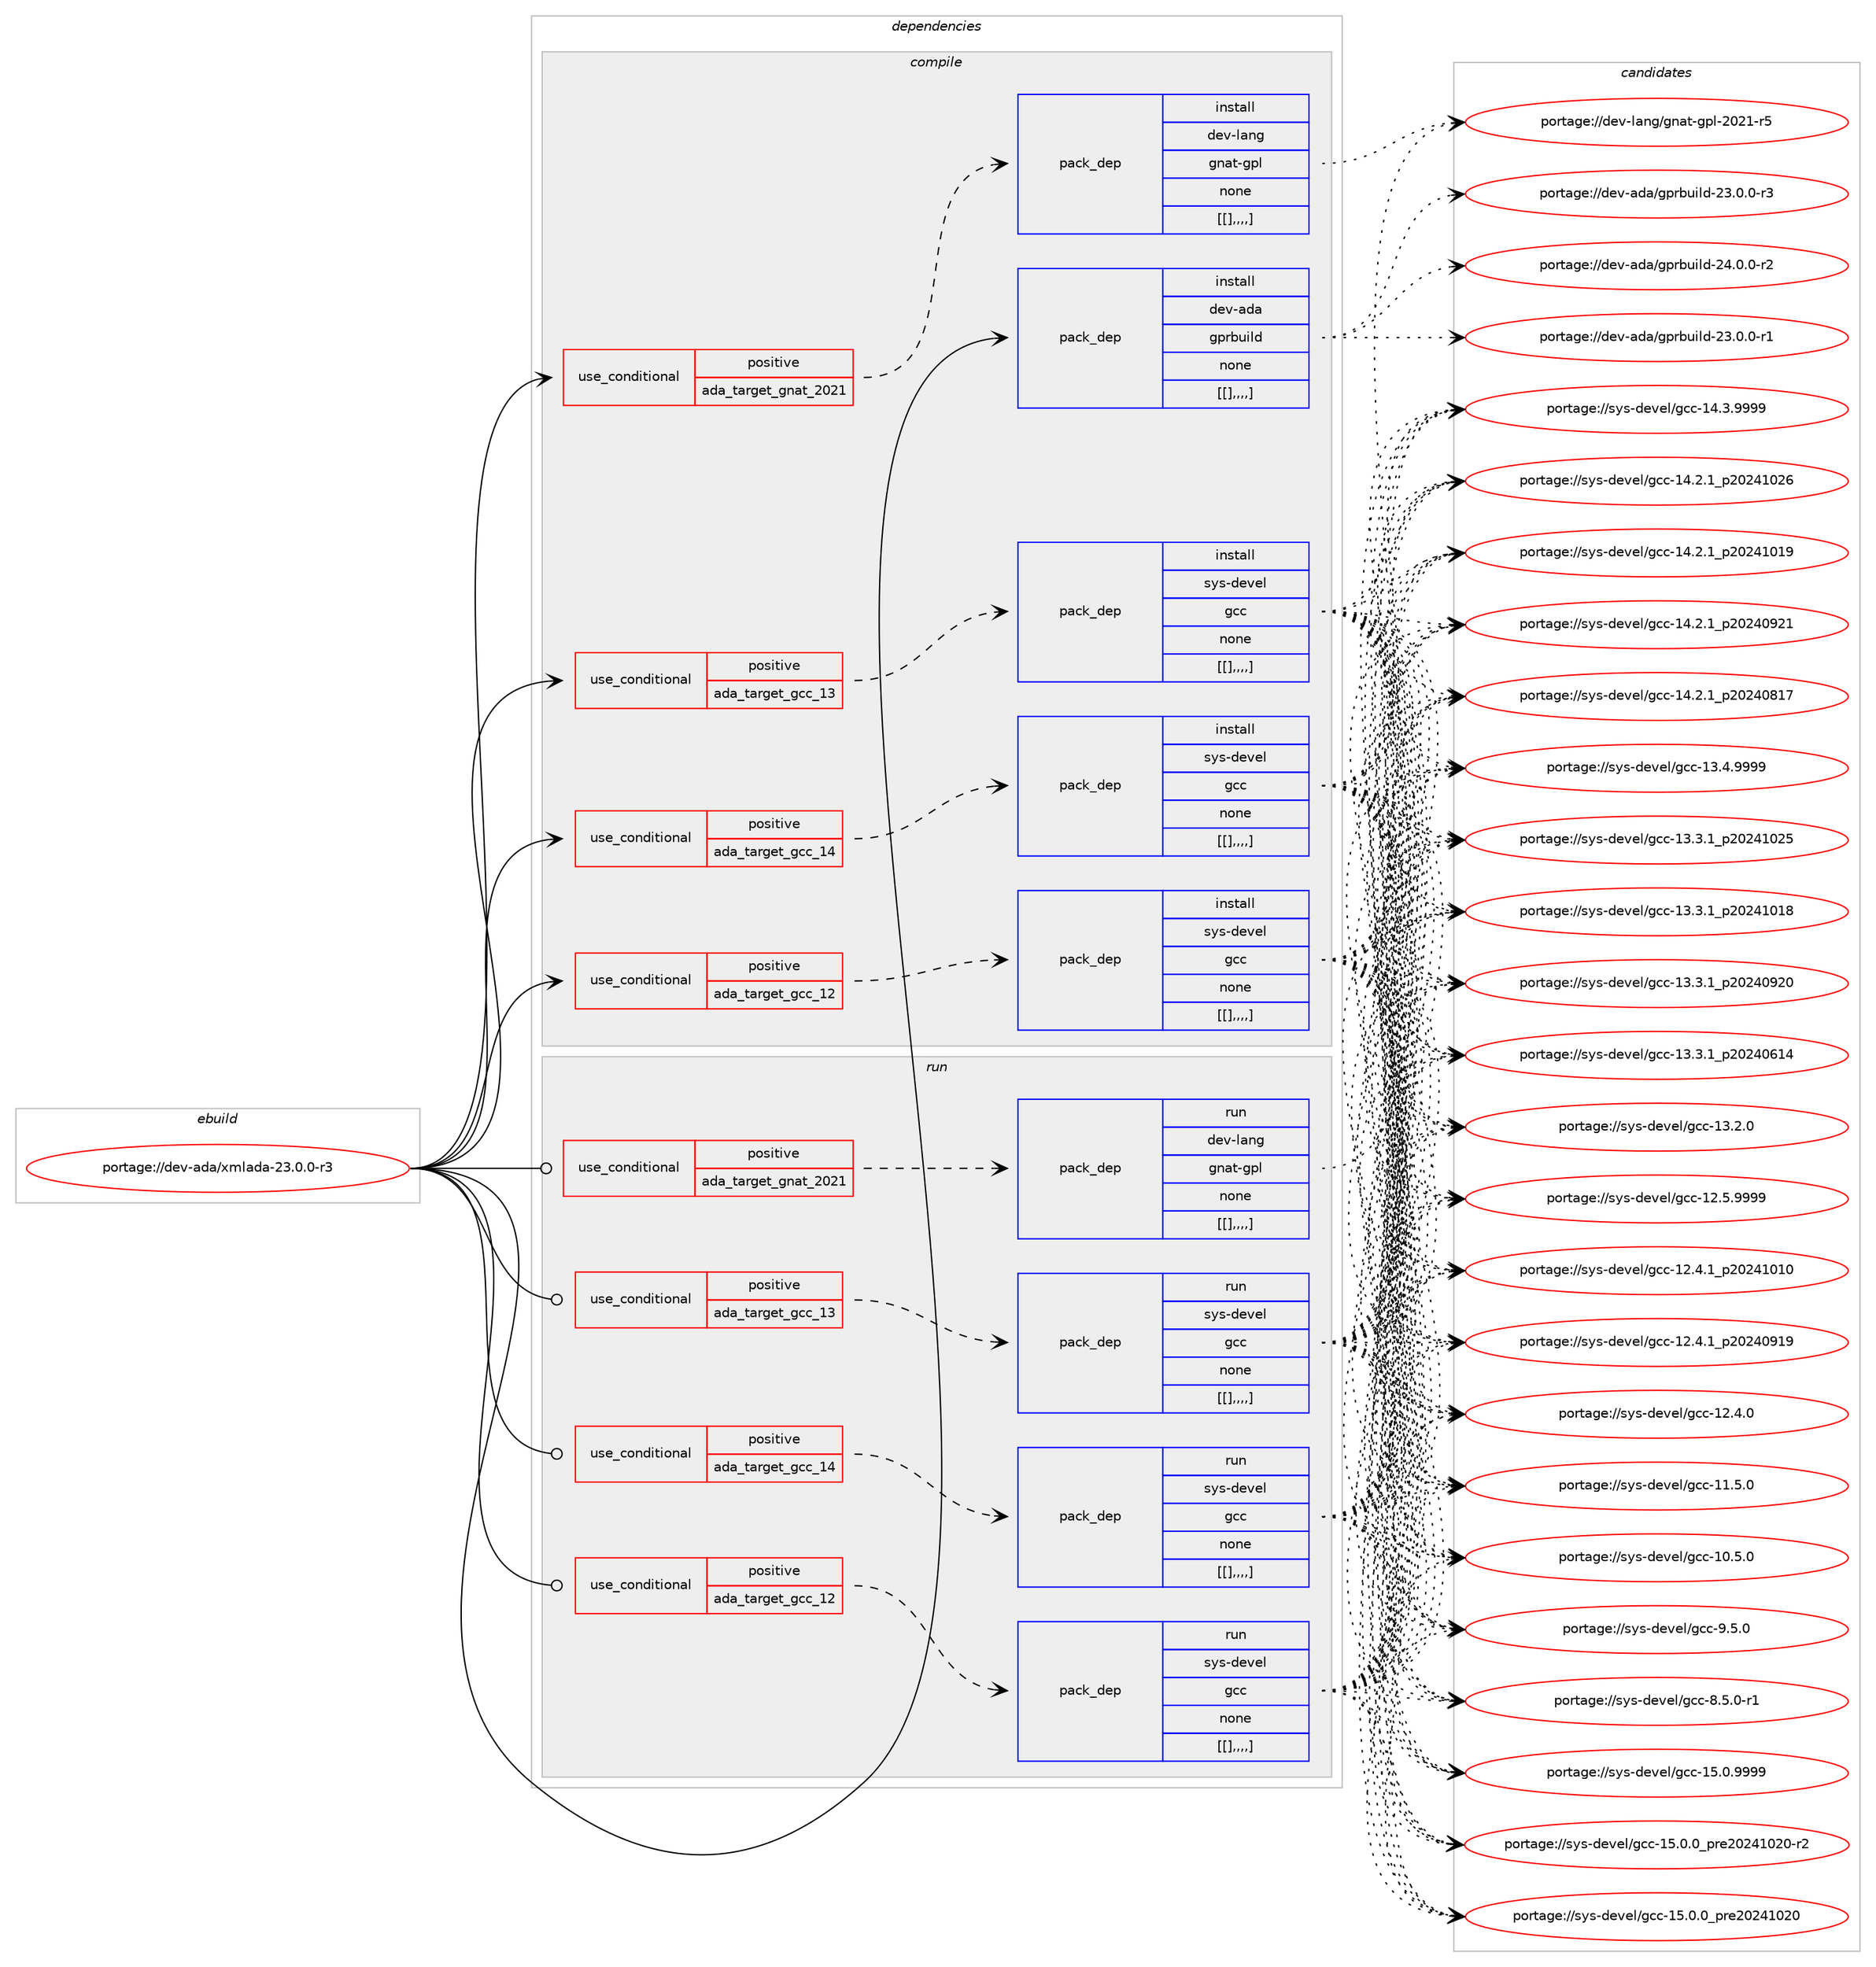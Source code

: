 digraph prolog {

# *************
# Graph options
# *************

newrank=true;
concentrate=true;
compound=true;
graph [rankdir=LR,fontname=Helvetica,fontsize=10,ranksep=1.5];#, ranksep=2.5, nodesep=0.2];
edge  [arrowhead=vee];
node  [fontname=Helvetica,fontsize=10];

# **********
# The ebuild
# **********

subgraph cluster_leftcol {
color=gray;
label=<<i>ebuild</i>>;
id [label="portage://dev-ada/xmlada-23.0.0-r3", color=red, width=4, href="../dev-ada/xmlada-23.0.0-r3.svg"];
}

# ****************
# The dependencies
# ****************

subgraph cluster_midcol {
color=gray;
label=<<i>dependencies</i>>;
subgraph cluster_compile {
fillcolor="#eeeeee";
style=filled;
label=<<i>compile</i>>;
subgraph cond18155 {
dependency67344 [label=<<TABLE BORDER="0" CELLBORDER="1" CELLSPACING="0" CELLPADDING="4"><TR><TD ROWSPAN="3" CELLPADDING="10">use_conditional</TD></TR><TR><TD>positive</TD></TR><TR><TD>ada_target_gcc_12</TD></TR></TABLE>>, shape=none, color=red];
subgraph pack48204 {
dependency67348 [label=<<TABLE BORDER="0" CELLBORDER="1" CELLSPACING="0" CELLPADDING="4" WIDTH="220"><TR><TD ROWSPAN="6" CELLPADDING="30">pack_dep</TD></TR><TR><TD WIDTH="110">install</TD></TR><TR><TD>sys-devel</TD></TR><TR><TD>gcc</TD></TR><TR><TD>none</TD></TR><TR><TD>[[],,,,]</TD></TR></TABLE>>, shape=none, color=blue];
}
dependency67344:e -> dependency67348:w [weight=20,style="dashed",arrowhead="vee"];
}
id:e -> dependency67344:w [weight=20,style="solid",arrowhead="vee"];
subgraph cond18165 {
dependency67354 [label=<<TABLE BORDER="0" CELLBORDER="1" CELLSPACING="0" CELLPADDING="4"><TR><TD ROWSPAN="3" CELLPADDING="10">use_conditional</TD></TR><TR><TD>positive</TD></TR><TR><TD>ada_target_gcc_13</TD></TR></TABLE>>, shape=none, color=red];
subgraph pack48219 {
dependency67373 [label=<<TABLE BORDER="0" CELLBORDER="1" CELLSPACING="0" CELLPADDING="4" WIDTH="220"><TR><TD ROWSPAN="6" CELLPADDING="30">pack_dep</TD></TR><TR><TD WIDTH="110">install</TD></TR><TR><TD>sys-devel</TD></TR><TR><TD>gcc</TD></TR><TR><TD>none</TD></TR><TR><TD>[[],,,,]</TD></TR></TABLE>>, shape=none, color=blue];
}
dependency67354:e -> dependency67373:w [weight=20,style="dashed",arrowhead="vee"];
}
id:e -> dependency67354:w [weight=20,style="solid",arrowhead="vee"];
subgraph cond18176 {
dependency67398 [label=<<TABLE BORDER="0" CELLBORDER="1" CELLSPACING="0" CELLPADDING="4"><TR><TD ROWSPAN="3" CELLPADDING="10">use_conditional</TD></TR><TR><TD>positive</TD></TR><TR><TD>ada_target_gcc_14</TD></TR></TABLE>>, shape=none, color=red];
subgraph pack48236 {
dependency67402 [label=<<TABLE BORDER="0" CELLBORDER="1" CELLSPACING="0" CELLPADDING="4" WIDTH="220"><TR><TD ROWSPAN="6" CELLPADDING="30">pack_dep</TD></TR><TR><TD WIDTH="110">install</TD></TR><TR><TD>sys-devel</TD></TR><TR><TD>gcc</TD></TR><TR><TD>none</TD></TR><TR><TD>[[],,,,]</TD></TR></TABLE>>, shape=none, color=blue];
}
dependency67398:e -> dependency67402:w [weight=20,style="dashed",arrowhead="vee"];
}
id:e -> dependency67398:w [weight=20,style="solid",arrowhead="vee"];
subgraph cond18184 {
dependency67407 [label=<<TABLE BORDER="0" CELLBORDER="1" CELLSPACING="0" CELLPADDING="4"><TR><TD ROWSPAN="3" CELLPADDING="10">use_conditional</TD></TR><TR><TD>positive</TD></TR><TR><TD>ada_target_gnat_2021</TD></TR></TABLE>>, shape=none, color=red];
subgraph pack48243 {
dependency67414 [label=<<TABLE BORDER="0" CELLBORDER="1" CELLSPACING="0" CELLPADDING="4" WIDTH="220"><TR><TD ROWSPAN="6" CELLPADDING="30">pack_dep</TD></TR><TR><TD WIDTH="110">install</TD></TR><TR><TD>dev-lang</TD></TR><TR><TD>gnat-gpl</TD></TR><TR><TD>none</TD></TR><TR><TD>[[],,,,]</TD></TR></TABLE>>, shape=none, color=blue];
}
dependency67407:e -> dependency67414:w [weight=20,style="dashed",arrowhead="vee"];
}
id:e -> dependency67407:w [weight=20,style="solid",arrowhead="vee"];
subgraph pack48291 {
dependency67494 [label=<<TABLE BORDER="0" CELLBORDER="1" CELLSPACING="0" CELLPADDING="4" WIDTH="220"><TR><TD ROWSPAN="6" CELLPADDING="30">pack_dep</TD></TR><TR><TD WIDTH="110">install</TD></TR><TR><TD>dev-ada</TD></TR><TR><TD>gprbuild</TD></TR><TR><TD>none</TD></TR><TR><TD>[[],,,,]</TD></TR></TABLE>>, shape=none, color=blue];
}
id:e -> dependency67494:w [weight=20,style="solid",arrowhead="vee"];
}
subgraph cluster_compileandrun {
fillcolor="#eeeeee";
style=filled;
label=<<i>compile and run</i>>;
}
subgraph cluster_run {
fillcolor="#eeeeee";
style=filled;
label=<<i>run</i>>;
subgraph cond18211 {
dependency67500 [label=<<TABLE BORDER="0" CELLBORDER="1" CELLSPACING="0" CELLPADDING="4"><TR><TD ROWSPAN="3" CELLPADDING="10">use_conditional</TD></TR><TR><TD>positive</TD></TR><TR><TD>ada_target_gcc_12</TD></TR></TABLE>>, shape=none, color=red];
subgraph pack48335 {
dependency67564 [label=<<TABLE BORDER="0" CELLBORDER="1" CELLSPACING="0" CELLPADDING="4" WIDTH="220"><TR><TD ROWSPAN="6" CELLPADDING="30">pack_dep</TD></TR><TR><TD WIDTH="110">run</TD></TR><TR><TD>sys-devel</TD></TR><TR><TD>gcc</TD></TR><TR><TD>none</TD></TR><TR><TD>[[],,,,]</TD></TR></TABLE>>, shape=none, color=blue];
}
dependency67500:e -> dependency67564:w [weight=20,style="dashed",arrowhead="vee"];
}
id:e -> dependency67500:w [weight=20,style="solid",arrowhead="odot"];
subgraph cond18227 {
dependency67611 [label=<<TABLE BORDER="0" CELLBORDER="1" CELLSPACING="0" CELLPADDING="4"><TR><TD ROWSPAN="3" CELLPADDING="10">use_conditional</TD></TR><TR><TD>positive</TD></TR><TR><TD>ada_target_gcc_13</TD></TR></TABLE>>, shape=none, color=red];
subgraph pack48404 {
dependency67629 [label=<<TABLE BORDER="0" CELLBORDER="1" CELLSPACING="0" CELLPADDING="4" WIDTH="220"><TR><TD ROWSPAN="6" CELLPADDING="30">pack_dep</TD></TR><TR><TD WIDTH="110">run</TD></TR><TR><TD>sys-devel</TD></TR><TR><TD>gcc</TD></TR><TR><TD>none</TD></TR><TR><TD>[[],,,,]</TD></TR></TABLE>>, shape=none, color=blue];
}
dependency67611:e -> dependency67629:w [weight=20,style="dashed",arrowhead="vee"];
}
id:e -> dependency67611:w [weight=20,style="solid",arrowhead="odot"];
subgraph cond18247 {
dependency67698 [label=<<TABLE BORDER="0" CELLBORDER="1" CELLSPACING="0" CELLPADDING="4"><TR><TD ROWSPAN="3" CELLPADDING="10">use_conditional</TD></TR><TR><TD>positive</TD></TR><TR><TD>ada_target_gcc_14</TD></TR></TABLE>>, shape=none, color=red];
subgraph pack48476 {
dependency67751 [label=<<TABLE BORDER="0" CELLBORDER="1" CELLSPACING="0" CELLPADDING="4" WIDTH="220"><TR><TD ROWSPAN="6" CELLPADDING="30">pack_dep</TD></TR><TR><TD WIDTH="110">run</TD></TR><TR><TD>sys-devel</TD></TR><TR><TD>gcc</TD></TR><TR><TD>none</TD></TR><TR><TD>[[],,,,]</TD></TR></TABLE>>, shape=none, color=blue];
}
dependency67698:e -> dependency67751:w [weight=20,style="dashed",arrowhead="vee"];
}
id:e -> dependency67698:w [weight=20,style="solid",arrowhead="odot"];
subgraph cond18290 {
dependency67822 [label=<<TABLE BORDER="0" CELLBORDER="1" CELLSPACING="0" CELLPADDING="4"><TR><TD ROWSPAN="3" CELLPADDING="10">use_conditional</TD></TR><TR><TD>positive</TD></TR><TR><TD>ada_target_gnat_2021</TD></TR></TABLE>>, shape=none, color=red];
subgraph pack48564 {
dependency67892 [label=<<TABLE BORDER="0" CELLBORDER="1" CELLSPACING="0" CELLPADDING="4" WIDTH="220"><TR><TD ROWSPAN="6" CELLPADDING="30">pack_dep</TD></TR><TR><TD WIDTH="110">run</TD></TR><TR><TD>dev-lang</TD></TR><TR><TD>gnat-gpl</TD></TR><TR><TD>none</TD></TR><TR><TD>[[],,,,]</TD></TR></TABLE>>, shape=none, color=blue];
}
dependency67822:e -> dependency67892:w [weight=20,style="dashed",arrowhead="vee"];
}
id:e -> dependency67822:w [weight=20,style="solid",arrowhead="odot"];
}
}

# **************
# The candidates
# **************

subgraph cluster_choices {
rank=same;
color=gray;
label=<<i>candidates</i>>;

subgraph choice47369 {
color=black;
nodesep=1;
choice1151211154510010111810110847103999945495346484657575757 [label="portage://sys-devel/gcc-15.0.9999", color=red, width=4,href="../sys-devel/gcc-15.0.9999.svg"];
choice11512111545100101118101108471039999454953464846489511211410150485052494850484511450 [label="portage://sys-devel/gcc-15.0.0_pre20241020-r2", color=red, width=4,href="../sys-devel/gcc-15.0.0_pre20241020-r2.svg"];
choice1151211154510010111810110847103999945495346484648951121141015048505249485048 [label="portage://sys-devel/gcc-15.0.0_pre20241020", color=red, width=4,href="../sys-devel/gcc-15.0.0_pre20241020.svg"];
choice1151211154510010111810110847103999945495246514657575757 [label="portage://sys-devel/gcc-14.3.9999", color=red, width=4,href="../sys-devel/gcc-14.3.9999.svg"];
choice1151211154510010111810110847103999945495246504649951125048505249485054 [label="portage://sys-devel/gcc-14.2.1_p20241026", color=red, width=4,href="../sys-devel/gcc-14.2.1_p20241026.svg"];
choice1151211154510010111810110847103999945495246504649951125048505249484957 [label="portage://sys-devel/gcc-14.2.1_p20241019", color=red, width=4,href="../sys-devel/gcc-14.2.1_p20241019.svg"];
choice1151211154510010111810110847103999945495246504649951125048505248575049 [label="portage://sys-devel/gcc-14.2.1_p20240921", color=red, width=4,href="../sys-devel/gcc-14.2.1_p20240921.svg"];
choice1151211154510010111810110847103999945495246504649951125048505248564955 [label="portage://sys-devel/gcc-14.2.1_p20240817", color=red, width=4,href="../sys-devel/gcc-14.2.1_p20240817.svg"];
choice1151211154510010111810110847103999945495146524657575757 [label="portage://sys-devel/gcc-13.4.9999", color=red, width=4,href="../sys-devel/gcc-13.4.9999.svg"];
choice1151211154510010111810110847103999945495146514649951125048505249485053 [label="portage://sys-devel/gcc-13.3.1_p20241025", color=red, width=4,href="../sys-devel/gcc-13.3.1_p20241025.svg"];
choice1151211154510010111810110847103999945495146514649951125048505249484956 [label="portage://sys-devel/gcc-13.3.1_p20241018", color=red, width=4,href="../sys-devel/gcc-13.3.1_p20241018.svg"];
choice1151211154510010111810110847103999945495146514649951125048505248575048 [label="portage://sys-devel/gcc-13.3.1_p20240920", color=red, width=4,href="../sys-devel/gcc-13.3.1_p20240920.svg"];
choice1151211154510010111810110847103999945495146514649951125048505248544952 [label="portage://sys-devel/gcc-13.3.1_p20240614", color=red, width=4,href="../sys-devel/gcc-13.3.1_p20240614.svg"];
choice1151211154510010111810110847103999945495146504648 [label="portage://sys-devel/gcc-13.2.0", color=red, width=4,href="../sys-devel/gcc-13.2.0.svg"];
choice1151211154510010111810110847103999945495046534657575757 [label="portage://sys-devel/gcc-12.5.9999", color=red, width=4,href="../sys-devel/gcc-12.5.9999.svg"];
choice1151211154510010111810110847103999945495046524649951125048505249484948 [label="portage://sys-devel/gcc-12.4.1_p20241010", color=red, width=4,href="../sys-devel/gcc-12.4.1_p20241010.svg"];
choice1151211154510010111810110847103999945495046524649951125048505248574957 [label="portage://sys-devel/gcc-12.4.1_p20240919", color=red, width=4,href="../sys-devel/gcc-12.4.1_p20240919.svg"];
choice1151211154510010111810110847103999945495046524648 [label="portage://sys-devel/gcc-12.4.0", color=red, width=4,href="../sys-devel/gcc-12.4.0.svg"];
choice1151211154510010111810110847103999945494946534648 [label="portage://sys-devel/gcc-11.5.0", color=red, width=4,href="../sys-devel/gcc-11.5.0.svg"];
choice1151211154510010111810110847103999945494846534648 [label="portage://sys-devel/gcc-10.5.0", color=red, width=4,href="../sys-devel/gcc-10.5.0.svg"];
choice11512111545100101118101108471039999455746534648 [label="portage://sys-devel/gcc-9.5.0", color=red, width=4,href="../sys-devel/gcc-9.5.0.svg"];
choice115121115451001011181011084710399994556465346484511449 [label="portage://sys-devel/gcc-8.5.0-r1", color=red, width=4,href="../sys-devel/gcc-8.5.0-r1.svg"];
dependency67348:e -> choice1151211154510010111810110847103999945495346484657575757:w [style=dotted,weight="100"];
dependency67348:e -> choice11512111545100101118101108471039999454953464846489511211410150485052494850484511450:w [style=dotted,weight="100"];
dependency67348:e -> choice1151211154510010111810110847103999945495346484648951121141015048505249485048:w [style=dotted,weight="100"];
dependency67348:e -> choice1151211154510010111810110847103999945495246514657575757:w [style=dotted,weight="100"];
dependency67348:e -> choice1151211154510010111810110847103999945495246504649951125048505249485054:w [style=dotted,weight="100"];
dependency67348:e -> choice1151211154510010111810110847103999945495246504649951125048505249484957:w [style=dotted,weight="100"];
dependency67348:e -> choice1151211154510010111810110847103999945495246504649951125048505248575049:w [style=dotted,weight="100"];
dependency67348:e -> choice1151211154510010111810110847103999945495246504649951125048505248564955:w [style=dotted,weight="100"];
dependency67348:e -> choice1151211154510010111810110847103999945495146524657575757:w [style=dotted,weight="100"];
dependency67348:e -> choice1151211154510010111810110847103999945495146514649951125048505249485053:w [style=dotted,weight="100"];
dependency67348:e -> choice1151211154510010111810110847103999945495146514649951125048505249484956:w [style=dotted,weight="100"];
dependency67348:e -> choice1151211154510010111810110847103999945495146514649951125048505248575048:w [style=dotted,weight="100"];
dependency67348:e -> choice1151211154510010111810110847103999945495146514649951125048505248544952:w [style=dotted,weight="100"];
dependency67348:e -> choice1151211154510010111810110847103999945495146504648:w [style=dotted,weight="100"];
dependency67348:e -> choice1151211154510010111810110847103999945495046534657575757:w [style=dotted,weight="100"];
dependency67348:e -> choice1151211154510010111810110847103999945495046524649951125048505249484948:w [style=dotted,weight="100"];
dependency67348:e -> choice1151211154510010111810110847103999945495046524649951125048505248574957:w [style=dotted,weight="100"];
dependency67348:e -> choice1151211154510010111810110847103999945495046524648:w [style=dotted,weight="100"];
dependency67348:e -> choice1151211154510010111810110847103999945494946534648:w [style=dotted,weight="100"];
dependency67348:e -> choice1151211154510010111810110847103999945494846534648:w [style=dotted,weight="100"];
dependency67348:e -> choice11512111545100101118101108471039999455746534648:w [style=dotted,weight="100"];
dependency67348:e -> choice115121115451001011181011084710399994556465346484511449:w [style=dotted,weight="100"];
}
subgraph choice47389 {
color=black;
nodesep=1;
choice1151211154510010111810110847103999945495346484657575757 [label="portage://sys-devel/gcc-15.0.9999", color=red, width=4,href="../sys-devel/gcc-15.0.9999.svg"];
choice11512111545100101118101108471039999454953464846489511211410150485052494850484511450 [label="portage://sys-devel/gcc-15.0.0_pre20241020-r2", color=red, width=4,href="../sys-devel/gcc-15.0.0_pre20241020-r2.svg"];
choice1151211154510010111810110847103999945495346484648951121141015048505249485048 [label="portage://sys-devel/gcc-15.0.0_pre20241020", color=red, width=4,href="../sys-devel/gcc-15.0.0_pre20241020.svg"];
choice1151211154510010111810110847103999945495246514657575757 [label="portage://sys-devel/gcc-14.3.9999", color=red, width=4,href="../sys-devel/gcc-14.3.9999.svg"];
choice1151211154510010111810110847103999945495246504649951125048505249485054 [label="portage://sys-devel/gcc-14.2.1_p20241026", color=red, width=4,href="../sys-devel/gcc-14.2.1_p20241026.svg"];
choice1151211154510010111810110847103999945495246504649951125048505249484957 [label="portage://sys-devel/gcc-14.2.1_p20241019", color=red, width=4,href="../sys-devel/gcc-14.2.1_p20241019.svg"];
choice1151211154510010111810110847103999945495246504649951125048505248575049 [label="portage://sys-devel/gcc-14.2.1_p20240921", color=red, width=4,href="../sys-devel/gcc-14.2.1_p20240921.svg"];
choice1151211154510010111810110847103999945495246504649951125048505248564955 [label="portage://sys-devel/gcc-14.2.1_p20240817", color=red, width=4,href="../sys-devel/gcc-14.2.1_p20240817.svg"];
choice1151211154510010111810110847103999945495146524657575757 [label="portage://sys-devel/gcc-13.4.9999", color=red, width=4,href="../sys-devel/gcc-13.4.9999.svg"];
choice1151211154510010111810110847103999945495146514649951125048505249485053 [label="portage://sys-devel/gcc-13.3.1_p20241025", color=red, width=4,href="../sys-devel/gcc-13.3.1_p20241025.svg"];
choice1151211154510010111810110847103999945495146514649951125048505249484956 [label="portage://sys-devel/gcc-13.3.1_p20241018", color=red, width=4,href="../sys-devel/gcc-13.3.1_p20241018.svg"];
choice1151211154510010111810110847103999945495146514649951125048505248575048 [label="portage://sys-devel/gcc-13.3.1_p20240920", color=red, width=4,href="../sys-devel/gcc-13.3.1_p20240920.svg"];
choice1151211154510010111810110847103999945495146514649951125048505248544952 [label="portage://sys-devel/gcc-13.3.1_p20240614", color=red, width=4,href="../sys-devel/gcc-13.3.1_p20240614.svg"];
choice1151211154510010111810110847103999945495146504648 [label="portage://sys-devel/gcc-13.2.0", color=red, width=4,href="../sys-devel/gcc-13.2.0.svg"];
choice1151211154510010111810110847103999945495046534657575757 [label="portage://sys-devel/gcc-12.5.9999", color=red, width=4,href="../sys-devel/gcc-12.5.9999.svg"];
choice1151211154510010111810110847103999945495046524649951125048505249484948 [label="portage://sys-devel/gcc-12.4.1_p20241010", color=red, width=4,href="../sys-devel/gcc-12.4.1_p20241010.svg"];
choice1151211154510010111810110847103999945495046524649951125048505248574957 [label="portage://sys-devel/gcc-12.4.1_p20240919", color=red, width=4,href="../sys-devel/gcc-12.4.1_p20240919.svg"];
choice1151211154510010111810110847103999945495046524648 [label="portage://sys-devel/gcc-12.4.0", color=red, width=4,href="../sys-devel/gcc-12.4.0.svg"];
choice1151211154510010111810110847103999945494946534648 [label="portage://sys-devel/gcc-11.5.0", color=red, width=4,href="../sys-devel/gcc-11.5.0.svg"];
choice1151211154510010111810110847103999945494846534648 [label="portage://sys-devel/gcc-10.5.0", color=red, width=4,href="../sys-devel/gcc-10.5.0.svg"];
choice11512111545100101118101108471039999455746534648 [label="portage://sys-devel/gcc-9.5.0", color=red, width=4,href="../sys-devel/gcc-9.5.0.svg"];
choice115121115451001011181011084710399994556465346484511449 [label="portage://sys-devel/gcc-8.5.0-r1", color=red, width=4,href="../sys-devel/gcc-8.5.0-r1.svg"];
dependency67373:e -> choice1151211154510010111810110847103999945495346484657575757:w [style=dotted,weight="100"];
dependency67373:e -> choice11512111545100101118101108471039999454953464846489511211410150485052494850484511450:w [style=dotted,weight="100"];
dependency67373:e -> choice1151211154510010111810110847103999945495346484648951121141015048505249485048:w [style=dotted,weight="100"];
dependency67373:e -> choice1151211154510010111810110847103999945495246514657575757:w [style=dotted,weight="100"];
dependency67373:e -> choice1151211154510010111810110847103999945495246504649951125048505249485054:w [style=dotted,weight="100"];
dependency67373:e -> choice1151211154510010111810110847103999945495246504649951125048505249484957:w [style=dotted,weight="100"];
dependency67373:e -> choice1151211154510010111810110847103999945495246504649951125048505248575049:w [style=dotted,weight="100"];
dependency67373:e -> choice1151211154510010111810110847103999945495246504649951125048505248564955:w [style=dotted,weight="100"];
dependency67373:e -> choice1151211154510010111810110847103999945495146524657575757:w [style=dotted,weight="100"];
dependency67373:e -> choice1151211154510010111810110847103999945495146514649951125048505249485053:w [style=dotted,weight="100"];
dependency67373:e -> choice1151211154510010111810110847103999945495146514649951125048505249484956:w [style=dotted,weight="100"];
dependency67373:e -> choice1151211154510010111810110847103999945495146514649951125048505248575048:w [style=dotted,weight="100"];
dependency67373:e -> choice1151211154510010111810110847103999945495146514649951125048505248544952:w [style=dotted,weight="100"];
dependency67373:e -> choice1151211154510010111810110847103999945495146504648:w [style=dotted,weight="100"];
dependency67373:e -> choice1151211154510010111810110847103999945495046534657575757:w [style=dotted,weight="100"];
dependency67373:e -> choice1151211154510010111810110847103999945495046524649951125048505249484948:w [style=dotted,weight="100"];
dependency67373:e -> choice1151211154510010111810110847103999945495046524649951125048505248574957:w [style=dotted,weight="100"];
dependency67373:e -> choice1151211154510010111810110847103999945495046524648:w [style=dotted,weight="100"];
dependency67373:e -> choice1151211154510010111810110847103999945494946534648:w [style=dotted,weight="100"];
dependency67373:e -> choice1151211154510010111810110847103999945494846534648:w [style=dotted,weight="100"];
dependency67373:e -> choice11512111545100101118101108471039999455746534648:w [style=dotted,weight="100"];
dependency67373:e -> choice115121115451001011181011084710399994556465346484511449:w [style=dotted,weight="100"];
}
subgraph choice47424 {
color=black;
nodesep=1;
choice1151211154510010111810110847103999945495346484657575757 [label="portage://sys-devel/gcc-15.0.9999", color=red, width=4,href="../sys-devel/gcc-15.0.9999.svg"];
choice11512111545100101118101108471039999454953464846489511211410150485052494850484511450 [label="portage://sys-devel/gcc-15.0.0_pre20241020-r2", color=red, width=4,href="../sys-devel/gcc-15.0.0_pre20241020-r2.svg"];
choice1151211154510010111810110847103999945495346484648951121141015048505249485048 [label="portage://sys-devel/gcc-15.0.0_pre20241020", color=red, width=4,href="../sys-devel/gcc-15.0.0_pre20241020.svg"];
choice1151211154510010111810110847103999945495246514657575757 [label="portage://sys-devel/gcc-14.3.9999", color=red, width=4,href="../sys-devel/gcc-14.3.9999.svg"];
choice1151211154510010111810110847103999945495246504649951125048505249485054 [label="portage://sys-devel/gcc-14.2.1_p20241026", color=red, width=4,href="../sys-devel/gcc-14.2.1_p20241026.svg"];
choice1151211154510010111810110847103999945495246504649951125048505249484957 [label="portage://sys-devel/gcc-14.2.1_p20241019", color=red, width=4,href="../sys-devel/gcc-14.2.1_p20241019.svg"];
choice1151211154510010111810110847103999945495246504649951125048505248575049 [label="portage://sys-devel/gcc-14.2.1_p20240921", color=red, width=4,href="../sys-devel/gcc-14.2.1_p20240921.svg"];
choice1151211154510010111810110847103999945495246504649951125048505248564955 [label="portage://sys-devel/gcc-14.2.1_p20240817", color=red, width=4,href="../sys-devel/gcc-14.2.1_p20240817.svg"];
choice1151211154510010111810110847103999945495146524657575757 [label="portage://sys-devel/gcc-13.4.9999", color=red, width=4,href="../sys-devel/gcc-13.4.9999.svg"];
choice1151211154510010111810110847103999945495146514649951125048505249485053 [label="portage://sys-devel/gcc-13.3.1_p20241025", color=red, width=4,href="../sys-devel/gcc-13.3.1_p20241025.svg"];
choice1151211154510010111810110847103999945495146514649951125048505249484956 [label="portage://sys-devel/gcc-13.3.1_p20241018", color=red, width=4,href="../sys-devel/gcc-13.3.1_p20241018.svg"];
choice1151211154510010111810110847103999945495146514649951125048505248575048 [label="portage://sys-devel/gcc-13.3.1_p20240920", color=red, width=4,href="../sys-devel/gcc-13.3.1_p20240920.svg"];
choice1151211154510010111810110847103999945495146514649951125048505248544952 [label="portage://sys-devel/gcc-13.3.1_p20240614", color=red, width=4,href="../sys-devel/gcc-13.3.1_p20240614.svg"];
choice1151211154510010111810110847103999945495146504648 [label="portage://sys-devel/gcc-13.2.0", color=red, width=4,href="../sys-devel/gcc-13.2.0.svg"];
choice1151211154510010111810110847103999945495046534657575757 [label="portage://sys-devel/gcc-12.5.9999", color=red, width=4,href="../sys-devel/gcc-12.5.9999.svg"];
choice1151211154510010111810110847103999945495046524649951125048505249484948 [label="portage://sys-devel/gcc-12.4.1_p20241010", color=red, width=4,href="../sys-devel/gcc-12.4.1_p20241010.svg"];
choice1151211154510010111810110847103999945495046524649951125048505248574957 [label="portage://sys-devel/gcc-12.4.1_p20240919", color=red, width=4,href="../sys-devel/gcc-12.4.1_p20240919.svg"];
choice1151211154510010111810110847103999945495046524648 [label="portage://sys-devel/gcc-12.4.0", color=red, width=4,href="../sys-devel/gcc-12.4.0.svg"];
choice1151211154510010111810110847103999945494946534648 [label="portage://sys-devel/gcc-11.5.0", color=red, width=4,href="../sys-devel/gcc-11.5.0.svg"];
choice1151211154510010111810110847103999945494846534648 [label="portage://sys-devel/gcc-10.5.0", color=red, width=4,href="../sys-devel/gcc-10.5.0.svg"];
choice11512111545100101118101108471039999455746534648 [label="portage://sys-devel/gcc-9.5.0", color=red, width=4,href="../sys-devel/gcc-9.5.0.svg"];
choice115121115451001011181011084710399994556465346484511449 [label="portage://sys-devel/gcc-8.5.0-r1", color=red, width=4,href="../sys-devel/gcc-8.5.0-r1.svg"];
dependency67402:e -> choice1151211154510010111810110847103999945495346484657575757:w [style=dotted,weight="100"];
dependency67402:e -> choice11512111545100101118101108471039999454953464846489511211410150485052494850484511450:w [style=dotted,weight="100"];
dependency67402:e -> choice1151211154510010111810110847103999945495346484648951121141015048505249485048:w [style=dotted,weight="100"];
dependency67402:e -> choice1151211154510010111810110847103999945495246514657575757:w [style=dotted,weight="100"];
dependency67402:e -> choice1151211154510010111810110847103999945495246504649951125048505249485054:w [style=dotted,weight="100"];
dependency67402:e -> choice1151211154510010111810110847103999945495246504649951125048505249484957:w [style=dotted,weight="100"];
dependency67402:e -> choice1151211154510010111810110847103999945495246504649951125048505248575049:w [style=dotted,weight="100"];
dependency67402:e -> choice1151211154510010111810110847103999945495246504649951125048505248564955:w [style=dotted,weight="100"];
dependency67402:e -> choice1151211154510010111810110847103999945495146524657575757:w [style=dotted,weight="100"];
dependency67402:e -> choice1151211154510010111810110847103999945495146514649951125048505249485053:w [style=dotted,weight="100"];
dependency67402:e -> choice1151211154510010111810110847103999945495146514649951125048505249484956:w [style=dotted,weight="100"];
dependency67402:e -> choice1151211154510010111810110847103999945495146514649951125048505248575048:w [style=dotted,weight="100"];
dependency67402:e -> choice1151211154510010111810110847103999945495146514649951125048505248544952:w [style=dotted,weight="100"];
dependency67402:e -> choice1151211154510010111810110847103999945495146504648:w [style=dotted,weight="100"];
dependency67402:e -> choice1151211154510010111810110847103999945495046534657575757:w [style=dotted,weight="100"];
dependency67402:e -> choice1151211154510010111810110847103999945495046524649951125048505249484948:w [style=dotted,weight="100"];
dependency67402:e -> choice1151211154510010111810110847103999945495046524649951125048505248574957:w [style=dotted,weight="100"];
dependency67402:e -> choice1151211154510010111810110847103999945495046524648:w [style=dotted,weight="100"];
dependency67402:e -> choice1151211154510010111810110847103999945494946534648:w [style=dotted,weight="100"];
dependency67402:e -> choice1151211154510010111810110847103999945494846534648:w [style=dotted,weight="100"];
dependency67402:e -> choice11512111545100101118101108471039999455746534648:w [style=dotted,weight="100"];
dependency67402:e -> choice115121115451001011181011084710399994556465346484511449:w [style=dotted,weight="100"];
}
subgraph choice47509 {
color=black;
nodesep=1;
choice100101118451089711010347103110971164510311210845504850494511453 [label="portage://dev-lang/gnat-gpl-2021-r5", color=red, width=4,href="../dev-lang/gnat-gpl-2021-r5.svg"];
dependency67414:e -> choice100101118451089711010347103110971164510311210845504850494511453:w [style=dotted,weight="100"];
}
subgraph choice47527 {
color=black;
nodesep=1;
choice1001011184597100974710311211498117105108100455052464846484511450 [label="portage://dev-ada/gprbuild-24.0.0-r2", color=red, width=4,href="../dev-ada/gprbuild-24.0.0-r2.svg"];
choice1001011184597100974710311211498117105108100455051464846484511451 [label="portage://dev-ada/gprbuild-23.0.0-r3", color=red, width=4,href="../dev-ada/gprbuild-23.0.0-r3.svg"];
choice1001011184597100974710311211498117105108100455051464846484511449 [label="portage://dev-ada/gprbuild-23.0.0-r1", color=red, width=4,href="../dev-ada/gprbuild-23.0.0-r1.svg"];
dependency67494:e -> choice1001011184597100974710311211498117105108100455052464846484511450:w [style=dotted,weight="100"];
dependency67494:e -> choice1001011184597100974710311211498117105108100455051464846484511451:w [style=dotted,weight="100"];
dependency67494:e -> choice1001011184597100974710311211498117105108100455051464846484511449:w [style=dotted,weight="100"];
}
subgraph choice47537 {
color=black;
nodesep=1;
choice1151211154510010111810110847103999945495346484657575757 [label="portage://sys-devel/gcc-15.0.9999", color=red, width=4,href="../sys-devel/gcc-15.0.9999.svg"];
choice11512111545100101118101108471039999454953464846489511211410150485052494850484511450 [label="portage://sys-devel/gcc-15.0.0_pre20241020-r2", color=red, width=4,href="../sys-devel/gcc-15.0.0_pre20241020-r2.svg"];
choice1151211154510010111810110847103999945495346484648951121141015048505249485048 [label="portage://sys-devel/gcc-15.0.0_pre20241020", color=red, width=4,href="../sys-devel/gcc-15.0.0_pre20241020.svg"];
choice1151211154510010111810110847103999945495246514657575757 [label="portage://sys-devel/gcc-14.3.9999", color=red, width=4,href="../sys-devel/gcc-14.3.9999.svg"];
choice1151211154510010111810110847103999945495246504649951125048505249485054 [label="portage://sys-devel/gcc-14.2.1_p20241026", color=red, width=4,href="../sys-devel/gcc-14.2.1_p20241026.svg"];
choice1151211154510010111810110847103999945495246504649951125048505249484957 [label="portage://sys-devel/gcc-14.2.1_p20241019", color=red, width=4,href="../sys-devel/gcc-14.2.1_p20241019.svg"];
choice1151211154510010111810110847103999945495246504649951125048505248575049 [label="portage://sys-devel/gcc-14.2.1_p20240921", color=red, width=4,href="../sys-devel/gcc-14.2.1_p20240921.svg"];
choice1151211154510010111810110847103999945495246504649951125048505248564955 [label="portage://sys-devel/gcc-14.2.1_p20240817", color=red, width=4,href="../sys-devel/gcc-14.2.1_p20240817.svg"];
choice1151211154510010111810110847103999945495146524657575757 [label="portage://sys-devel/gcc-13.4.9999", color=red, width=4,href="../sys-devel/gcc-13.4.9999.svg"];
choice1151211154510010111810110847103999945495146514649951125048505249485053 [label="portage://sys-devel/gcc-13.3.1_p20241025", color=red, width=4,href="../sys-devel/gcc-13.3.1_p20241025.svg"];
choice1151211154510010111810110847103999945495146514649951125048505249484956 [label="portage://sys-devel/gcc-13.3.1_p20241018", color=red, width=4,href="../sys-devel/gcc-13.3.1_p20241018.svg"];
choice1151211154510010111810110847103999945495146514649951125048505248575048 [label="portage://sys-devel/gcc-13.3.1_p20240920", color=red, width=4,href="../sys-devel/gcc-13.3.1_p20240920.svg"];
choice1151211154510010111810110847103999945495146514649951125048505248544952 [label="portage://sys-devel/gcc-13.3.1_p20240614", color=red, width=4,href="../sys-devel/gcc-13.3.1_p20240614.svg"];
choice1151211154510010111810110847103999945495146504648 [label="portage://sys-devel/gcc-13.2.0", color=red, width=4,href="../sys-devel/gcc-13.2.0.svg"];
choice1151211154510010111810110847103999945495046534657575757 [label="portage://sys-devel/gcc-12.5.9999", color=red, width=4,href="../sys-devel/gcc-12.5.9999.svg"];
choice1151211154510010111810110847103999945495046524649951125048505249484948 [label="portage://sys-devel/gcc-12.4.1_p20241010", color=red, width=4,href="../sys-devel/gcc-12.4.1_p20241010.svg"];
choice1151211154510010111810110847103999945495046524649951125048505248574957 [label="portage://sys-devel/gcc-12.4.1_p20240919", color=red, width=4,href="../sys-devel/gcc-12.4.1_p20240919.svg"];
choice1151211154510010111810110847103999945495046524648 [label="portage://sys-devel/gcc-12.4.0", color=red, width=4,href="../sys-devel/gcc-12.4.0.svg"];
choice1151211154510010111810110847103999945494946534648 [label="portage://sys-devel/gcc-11.5.0", color=red, width=4,href="../sys-devel/gcc-11.5.0.svg"];
choice1151211154510010111810110847103999945494846534648 [label="portage://sys-devel/gcc-10.5.0", color=red, width=4,href="../sys-devel/gcc-10.5.0.svg"];
choice11512111545100101118101108471039999455746534648 [label="portage://sys-devel/gcc-9.5.0", color=red, width=4,href="../sys-devel/gcc-9.5.0.svg"];
choice115121115451001011181011084710399994556465346484511449 [label="portage://sys-devel/gcc-8.5.0-r1", color=red, width=4,href="../sys-devel/gcc-8.5.0-r1.svg"];
dependency67564:e -> choice1151211154510010111810110847103999945495346484657575757:w [style=dotted,weight="100"];
dependency67564:e -> choice11512111545100101118101108471039999454953464846489511211410150485052494850484511450:w [style=dotted,weight="100"];
dependency67564:e -> choice1151211154510010111810110847103999945495346484648951121141015048505249485048:w [style=dotted,weight="100"];
dependency67564:e -> choice1151211154510010111810110847103999945495246514657575757:w [style=dotted,weight="100"];
dependency67564:e -> choice1151211154510010111810110847103999945495246504649951125048505249485054:w [style=dotted,weight="100"];
dependency67564:e -> choice1151211154510010111810110847103999945495246504649951125048505249484957:w [style=dotted,weight="100"];
dependency67564:e -> choice1151211154510010111810110847103999945495246504649951125048505248575049:w [style=dotted,weight="100"];
dependency67564:e -> choice1151211154510010111810110847103999945495246504649951125048505248564955:w [style=dotted,weight="100"];
dependency67564:e -> choice1151211154510010111810110847103999945495146524657575757:w [style=dotted,weight="100"];
dependency67564:e -> choice1151211154510010111810110847103999945495146514649951125048505249485053:w [style=dotted,weight="100"];
dependency67564:e -> choice1151211154510010111810110847103999945495146514649951125048505249484956:w [style=dotted,weight="100"];
dependency67564:e -> choice1151211154510010111810110847103999945495146514649951125048505248575048:w [style=dotted,weight="100"];
dependency67564:e -> choice1151211154510010111810110847103999945495146514649951125048505248544952:w [style=dotted,weight="100"];
dependency67564:e -> choice1151211154510010111810110847103999945495146504648:w [style=dotted,weight="100"];
dependency67564:e -> choice1151211154510010111810110847103999945495046534657575757:w [style=dotted,weight="100"];
dependency67564:e -> choice1151211154510010111810110847103999945495046524649951125048505249484948:w [style=dotted,weight="100"];
dependency67564:e -> choice1151211154510010111810110847103999945495046524649951125048505248574957:w [style=dotted,weight="100"];
dependency67564:e -> choice1151211154510010111810110847103999945495046524648:w [style=dotted,weight="100"];
dependency67564:e -> choice1151211154510010111810110847103999945494946534648:w [style=dotted,weight="100"];
dependency67564:e -> choice1151211154510010111810110847103999945494846534648:w [style=dotted,weight="100"];
dependency67564:e -> choice11512111545100101118101108471039999455746534648:w [style=dotted,weight="100"];
dependency67564:e -> choice115121115451001011181011084710399994556465346484511449:w [style=dotted,weight="100"];
}
subgraph choice47568 {
color=black;
nodesep=1;
choice1151211154510010111810110847103999945495346484657575757 [label="portage://sys-devel/gcc-15.0.9999", color=red, width=4,href="../sys-devel/gcc-15.0.9999.svg"];
choice11512111545100101118101108471039999454953464846489511211410150485052494850484511450 [label="portage://sys-devel/gcc-15.0.0_pre20241020-r2", color=red, width=4,href="../sys-devel/gcc-15.0.0_pre20241020-r2.svg"];
choice1151211154510010111810110847103999945495346484648951121141015048505249485048 [label="portage://sys-devel/gcc-15.0.0_pre20241020", color=red, width=4,href="../sys-devel/gcc-15.0.0_pre20241020.svg"];
choice1151211154510010111810110847103999945495246514657575757 [label="portage://sys-devel/gcc-14.3.9999", color=red, width=4,href="../sys-devel/gcc-14.3.9999.svg"];
choice1151211154510010111810110847103999945495246504649951125048505249485054 [label="portage://sys-devel/gcc-14.2.1_p20241026", color=red, width=4,href="../sys-devel/gcc-14.2.1_p20241026.svg"];
choice1151211154510010111810110847103999945495246504649951125048505249484957 [label="portage://sys-devel/gcc-14.2.1_p20241019", color=red, width=4,href="../sys-devel/gcc-14.2.1_p20241019.svg"];
choice1151211154510010111810110847103999945495246504649951125048505248575049 [label="portage://sys-devel/gcc-14.2.1_p20240921", color=red, width=4,href="../sys-devel/gcc-14.2.1_p20240921.svg"];
choice1151211154510010111810110847103999945495246504649951125048505248564955 [label="portage://sys-devel/gcc-14.2.1_p20240817", color=red, width=4,href="../sys-devel/gcc-14.2.1_p20240817.svg"];
choice1151211154510010111810110847103999945495146524657575757 [label="portage://sys-devel/gcc-13.4.9999", color=red, width=4,href="../sys-devel/gcc-13.4.9999.svg"];
choice1151211154510010111810110847103999945495146514649951125048505249485053 [label="portage://sys-devel/gcc-13.3.1_p20241025", color=red, width=4,href="../sys-devel/gcc-13.3.1_p20241025.svg"];
choice1151211154510010111810110847103999945495146514649951125048505249484956 [label="portage://sys-devel/gcc-13.3.1_p20241018", color=red, width=4,href="../sys-devel/gcc-13.3.1_p20241018.svg"];
choice1151211154510010111810110847103999945495146514649951125048505248575048 [label="portage://sys-devel/gcc-13.3.1_p20240920", color=red, width=4,href="../sys-devel/gcc-13.3.1_p20240920.svg"];
choice1151211154510010111810110847103999945495146514649951125048505248544952 [label="portage://sys-devel/gcc-13.3.1_p20240614", color=red, width=4,href="../sys-devel/gcc-13.3.1_p20240614.svg"];
choice1151211154510010111810110847103999945495146504648 [label="portage://sys-devel/gcc-13.2.0", color=red, width=4,href="../sys-devel/gcc-13.2.0.svg"];
choice1151211154510010111810110847103999945495046534657575757 [label="portage://sys-devel/gcc-12.5.9999", color=red, width=4,href="../sys-devel/gcc-12.5.9999.svg"];
choice1151211154510010111810110847103999945495046524649951125048505249484948 [label="portage://sys-devel/gcc-12.4.1_p20241010", color=red, width=4,href="../sys-devel/gcc-12.4.1_p20241010.svg"];
choice1151211154510010111810110847103999945495046524649951125048505248574957 [label="portage://sys-devel/gcc-12.4.1_p20240919", color=red, width=4,href="../sys-devel/gcc-12.4.1_p20240919.svg"];
choice1151211154510010111810110847103999945495046524648 [label="portage://sys-devel/gcc-12.4.0", color=red, width=4,href="../sys-devel/gcc-12.4.0.svg"];
choice1151211154510010111810110847103999945494946534648 [label="portage://sys-devel/gcc-11.5.0", color=red, width=4,href="../sys-devel/gcc-11.5.0.svg"];
choice1151211154510010111810110847103999945494846534648 [label="portage://sys-devel/gcc-10.5.0", color=red, width=4,href="../sys-devel/gcc-10.5.0.svg"];
choice11512111545100101118101108471039999455746534648 [label="portage://sys-devel/gcc-9.5.0", color=red, width=4,href="../sys-devel/gcc-9.5.0.svg"];
choice115121115451001011181011084710399994556465346484511449 [label="portage://sys-devel/gcc-8.5.0-r1", color=red, width=4,href="../sys-devel/gcc-8.5.0-r1.svg"];
dependency67629:e -> choice1151211154510010111810110847103999945495346484657575757:w [style=dotted,weight="100"];
dependency67629:e -> choice11512111545100101118101108471039999454953464846489511211410150485052494850484511450:w [style=dotted,weight="100"];
dependency67629:e -> choice1151211154510010111810110847103999945495346484648951121141015048505249485048:w [style=dotted,weight="100"];
dependency67629:e -> choice1151211154510010111810110847103999945495246514657575757:w [style=dotted,weight="100"];
dependency67629:e -> choice1151211154510010111810110847103999945495246504649951125048505249485054:w [style=dotted,weight="100"];
dependency67629:e -> choice1151211154510010111810110847103999945495246504649951125048505249484957:w [style=dotted,weight="100"];
dependency67629:e -> choice1151211154510010111810110847103999945495246504649951125048505248575049:w [style=dotted,weight="100"];
dependency67629:e -> choice1151211154510010111810110847103999945495246504649951125048505248564955:w [style=dotted,weight="100"];
dependency67629:e -> choice1151211154510010111810110847103999945495146524657575757:w [style=dotted,weight="100"];
dependency67629:e -> choice1151211154510010111810110847103999945495146514649951125048505249485053:w [style=dotted,weight="100"];
dependency67629:e -> choice1151211154510010111810110847103999945495146514649951125048505249484956:w [style=dotted,weight="100"];
dependency67629:e -> choice1151211154510010111810110847103999945495146514649951125048505248575048:w [style=dotted,weight="100"];
dependency67629:e -> choice1151211154510010111810110847103999945495146514649951125048505248544952:w [style=dotted,weight="100"];
dependency67629:e -> choice1151211154510010111810110847103999945495146504648:w [style=dotted,weight="100"];
dependency67629:e -> choice1151211154510010111810110847103999945495046534657575757:w [style=dotted,weight="100"];
dependency67629:e -> choice1151211154510010111810110847103999945495046524649951125048505249484948:w [style=dotted,weight="100"];
dependency67629:e -> choice1151211154510010111810110847103999945495046524649951125048505248574957:w [style=dotted,weight="100"];
dependency67629:e -> choice1151211154510010111810110847103999945495046524648:w [style=dotted,weight="100"];
dependency67629:e -> choice1151211154510010111810110847103999945494946534648:w [style=dotted,weight="100"];
dependency67629:e -> choice1151211154510010111810110847103999945494846534648:w [style=dotted,weight="100"];
dependency67629:e -> choice11512111545100101118101108471039999455746534648:w [style=dotted,weight="100"];
dependency67629:e -> choice115121115451001011181011084710399994556465346484511449:w [style=dotted,weight="100"];
}
subgraph choice47603 {
color=black;
nodesep=1;
choice1151211154510010111810110847103999945495346484657575757 [label="portage://sys-devel/gcc-15.0.9999", color=red, width=4,href="../sys-devel/gcc-15.0.9999.svg"];
choice11512111545100101118101108471039999454953464846489511211410150485052494850484511450 [label="portage://sys-devel/gcc-15.0.0_pre20241020-r2", color=red, width=4,href="../sys-devel/gcc-15.0.0_pre20241020-r2.svg"];
choice1151211154510010111810110847103999945495346484648951121141015048505249485048 [label="portage://sys-devel/gcc-15.0.0_pre20241020", color=red, width=4,href="../sys-devel/gcc-15.0.0_pre20241020.svg"];
choice1151211154510010111810110847103999945495246514657575757 [label="portage://sys-devel/gcc-14.3.9999", color=red, width=4,href="../sys-devel/gcc-14.3.9999.svg"];
choice1151211154510010111810110847103999945495246504649951125048505249485054 [label="portage://sys-devel/gcc-14.2.1_p20241026", color=red, width=4,href="../sys-devel/gcc-14.2.1_p20241026.svg"];
choice1151211154510010111810110847103999945495246504649951125048505249484957 [label="portage://sys-devel/gcc-14.2.1_p20241019", color=red, width=4,href="../sys-devel/gcc-14.2.1_p20241019.svg"];
choice1151211154510010111810110847103999945495246504649951125048505248575049 [label="portage://sys-devel/gcc-14.2.1_p20240921", color=red, width=4,href="../sys-devel/gcc-14.2.1_p20240921.svg"];
choice1151211154510010111810110847103999945495246504649951125048505248564955 [label="portage://sys-devel/gcc-14.2.1_p20240817", color=red, width=4,href="../sys-devel/gcc-14.2.1_p20240817.svg"];
choice1151211154510010111810110847103999945495146524657575757 [label="portage://sys-devel/gcc-13.4.9999", color=red, width=4,href="../sys-devel/gcc-13.4.9999.svg"];
choice1151211154510010111810110847103999945495146514649951125048505249485053 [label="portage://sys-devel/gcc-13.3.1_p20241025", color=red, width=4,href="../sys-devel/gcc-13.3.1_p20241025.svg"];
choice1151211154510010111810110847103999945495146514649951125048505249484956 [label="portage://sys-devel/gcc-13.3.1_p20241018", color=red, width=4,href="../sys-devel/gcc-13.3.1_p20241018.svg"];
choice1151211154510010111810110847103999945495146514649951125048505248575048 [label="portage://sys-devel/gcc-13.3.1_p20240920", color=red, width=4,href="../sys-devel/gcc-13.3.1_p20240920.svg"];
choice1151211154510010111810110847103999945495146514649951125048505248544952 [label="portage://sys-devel/gcc-13.3.1_p20240614", color=red, width=4,href="../sys-devel/gcc-13.3.1_p20240614.svg"];
choice1151211154510010111810110847103999945495146504648 [label="portage://sys-devel/gcc-13.2.0", color=red, width=4,href="../sys-devel/gcc-13.2.0.svg"];
choice1151211154510010111810110847103999945495046534657575757 [label="portage://sys-devel/gcc-12.5.9999", color=red, width=4,href="../sys-devel/gcc-12.5.9999.svg"];
choice1151211154510010111810110847103999945495046524649951125048505249484948 [label="portage://sys-devel/gcc-12.4.1_p20241010", color=red, width=4,href="../sys-devel/gcc-12.4.1_p20241010.svg"];
choice1151211154510010111810110847103999945495046524649951125048505248574957 [label="portage://sys-devel/gcc-12.4.1_p20240919", color=red, width=4,href="../sys-devel/gcc-12.4.1_p20240919.svg"];
choice1151211154510010111810110847103999945495046524648 [label="portage://sys-devel/gcc-12.4.0", color=red, width=4,href="../sys-devel/gcc-12.4.0.svg"];
choice1151211154510010111810110847103999945494946534648 [label="portage://sys-devel/gcc-11.5.0", color=red, width=4,href="../sys-devel/gcc-11.5.0.svg"];
choice1151211154510010111810110847103999945494846534648 [label="portage://sys-devel/gcc-10.5.0", color=red, width=4,href="../sys-devel/gcc-10.5.0.svg"];
choice11512111545100101118101108471039999455746534648 [label="portage://sys-devel/gcc-9.5.0", color=red, width=4,href="../sys-devel/gcc-9.5.0.svg"];
choice115121115451001011181011084710399994556465346484511449 [label="portage://sys-devel/gcc-8.5.0-r1", color=red, width=4,href="../sys-devel/gcc-8.5.0-r1.svg"];
dependency67751:e -> choice1151211154510010111810110847103999945495346484657575757:w [style=dotted,weight="100"];
dependency67751:e -> choice11512111545100101118101108471039999454953464846489511211410150485052494850484511450:w [style=dotted,weight="100"];
dependency67751:e -> choice1151211154510010111810110847103999945495346484648951121141015048505249485048:w [style=dotted,weight="100"];
dependency67751:e -> choice1151211154510010111810110847103999945495246514657575757:w [style=dotted,weight="100"];
dependency67751:e -> choice1151211154510010111810110847103999945495246504649951125048505249485054:w [style=dotted,weight="100"];
dependency67751:e -> choice1151211154510010111810110847103999945495246504649951125048505249484957:w [style=dotted,weight="100"];
dependency67751:e -> choice1151211154510010111810110847103999945495246504649951125048505248575049:w [style=dotted,weight="100"];
dependency67751:e -> choice1151211154510010111810110847103999945495246504649951125048505248564955:w [style=dotted,weight="100"];
dependency67751:e -> choice1151211154510010111810110847103999945495146524657575757:w [style=dotted,weight="100"];
dependency67751:e -> choice1151211154510010111810110847103999945495146514649951125048505249485053:w [style=dotted,weight="100"];
dependency67751:e -> choice1151211154510010111810110847103999945495146514649951125048505249484956:w [style=dotted,weight="100"];
dependency67751:e -> choice1151211154510010111810110847103999945495146514649951125048505248575048:w [style=dotted,weight="100"];
dependency67751:e -> choice1151211154510010111810110847103999945495146514649951125048505248544952:w [style=dotted,weight="100"];
dependency67751:e -> choice1151211154510010111810110847103999945495146504648:w [style=dotted,weight="100"];
dependency67751:e -> choice1151211154510010111810110847103999945495046534657575757:w [style=dotted,weight="100"];
dependency67751:e -> choice1151211154510010111810110847103999945495046524649951125048505249484948:w [style=dotted,weight="100"];
dependency67751:e -> choice1151211154510010111810110847103999945495046524649951125048505248574957:w [style=dotted,weight="100"];
dependency67751:e -> choice1151211154510010111810110847103999945495046524648:w [style=dotted,weight="100"];
dependency67751:e -> choice1151211154510010111810110847103999945494946534648:w [style=dotted,weight="100"];
dependency67751:e -> choice1151211154510010111810110847103999945494846534648:w [style=dotted,weight="100"];
dependency67751:e -> choice11512111545100101118101108471039999455746534648:w [style=dotted,weight="100"];
dependency67751:e -> choice115121115451001011181011084710399994556465346484511449:w [style=dotted,weight="100"];
}
subgraph choice47641 {
color=black;
nodesep=1;
choice100101118451089711010347103110971164510311210845504850494511453 [label="portage://dev-lang/gnat-gpl-2021-r5", color=red, width=4,href="../dev-lang/gnat-gpl-2021-r5.svg"];
dependency67892:e -> choice100101118451089711010347103110971164510311210845504850494511453:w [style=dotted,weight="100"];
}
}

}
